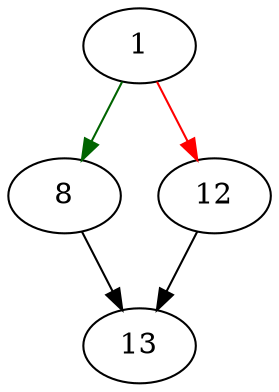 strict digraph "sqlite3_sql" {
	// Node definitions.
	1 [entry=true];
	8;
	12;
	13;

	// Edge definitions.
	1 -> 8 [
		color=darkgreen
		cond=true
	];
	1 -> 12 [
		color=red
		cond=false
	];
	8 -> 13;
	12 -> 13;
}